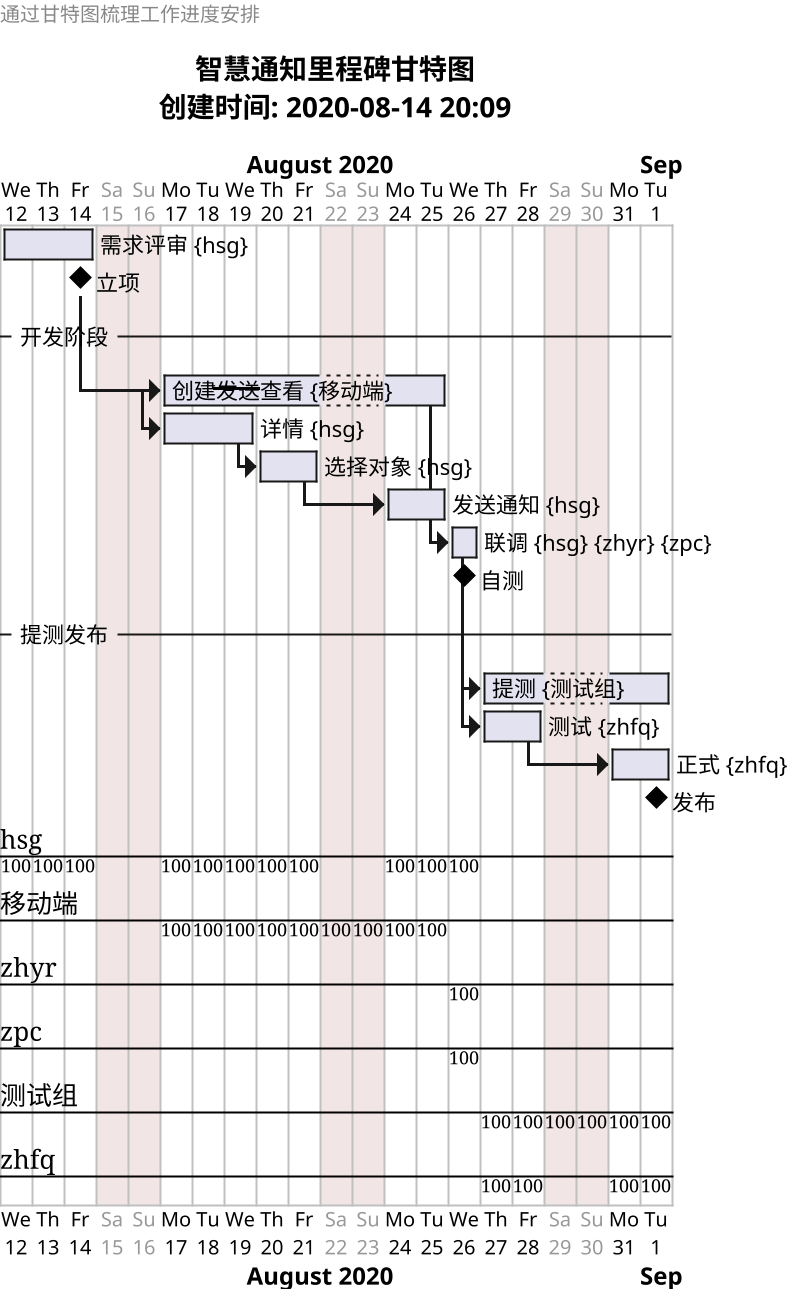 '新建甘特图
@startgantt
scale 2
page 1x1
title
        智慧通知里程碑甘特图
        创建时间: 2020-08-14 20:09
        endtitle
        left header
                通过甘特图梳理工作进度安排
        endheader
        project starts 2020-08-12
        Sunday are closed
        Saturday are closed
        [需求评审] as [design] on {hsg:100%} lasts 3 days
        [立项] happens at [design]'s end
        --开发阶段--
        then [创建--发送--查看] as [develop] on {移动端:100%} lasts 7 days
        [详情] as [detail] on {hsg:100%}  lasts 3 days
        [detail] starts at [develop]'s start
        then [选择对象] on {hsg:100%} lasts 2 days
        then [发送通知] on {hsg:100%} lasts 2 days
        [联调] as [lt2] on {hsg:100%} {zhyr} {zpc} lasts 1 days
        [lt2] starts at [develop]'s end
        [自测] happens at [lt2]'s end
        --提测发布--
        [提测] as [test] on {测试组} lasts 4 days
        [test] starts at [lt2]'s end
        [测试] as [first] on {zhfq:100%} lasts 2 days
        [first] starts at [test]'s start
        then [正式] on {zhfq:100%} lasts 2 days
        [发布] happens at [正式]'s end
        @endgantt
